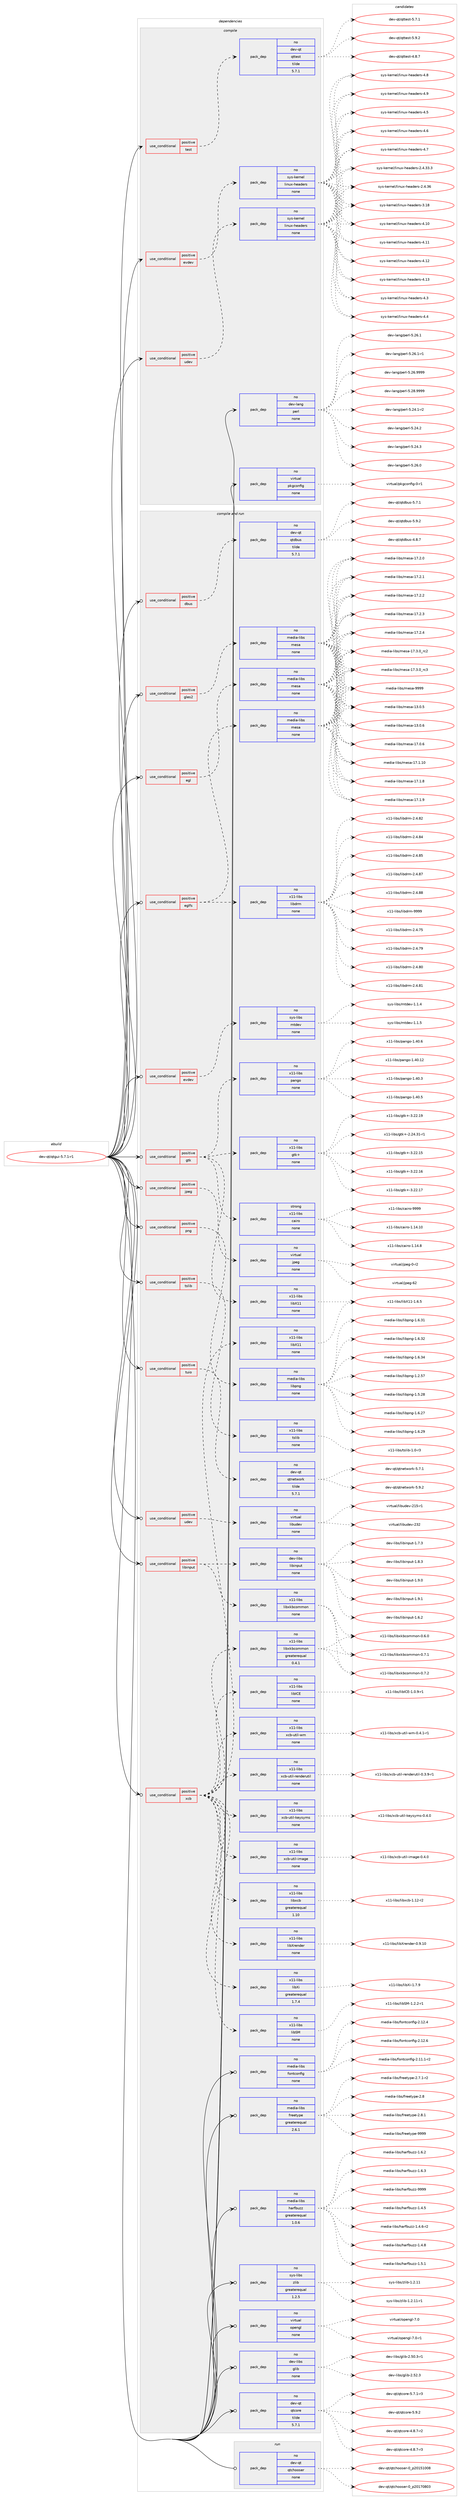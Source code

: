 digraph prolog {

# *************
# Graph options
# *************

newrank=true;
concentrate=true;
compound=true;
graph [rankdir=LR,fontname=Helvetica,fontsize=10,ranksep=1.5];#, ranksep=2.5, nodesep=0.2];
edge  [arrowhead=vee];
node  [fontname=Helvetica,fontsize=10];

# **********
# The ebuild
# **********

subgraph cluster_leftcol {
color=gray;
rank=same;
label=<<i>ebuild</i>>;
id [label="dev-qt/qtgui-5.7.1-r1", color=red, width=4, href="../dev-qt/qtgui-5.7.1-r1.svg"];
}

# ****************
# The dependencies
# ****************

subgraph cluster_midcol {
color=gray;
label=<<i>dependencies</i>>;
subgraph cluster_compile {
fillcolor="#eeeeee";
style=filled;
label=<<i>compile</i>>;
subgraph cond44445 {
dependency196087 [label=<<TABLE BORDER="0" CELLBORDER="1" CELLSPACING="0" CELLPADDING="4"><TR><TD ROWSPAN="3" CELLPADDING="10">use_conditional</TD></TR><TR><TD>positive</TD></TR><TR><TD>evdev</TD></TR></TABLE>>, shape=none, color=red];
subgraph pack147672 {
dependency196088 [label=<<TABLE BORDER="0" CELLBORDER="1" CELLSPACING="0" CELLPADDING="4" WIDTH="220"><TR><TD ROWSPAN="6" CELLPADDING="30">pack_dep</TD></TR><TR><TD WIDTH="110">no</TD></TR><TR><TD>sys-kernel</TD></TR><TR><TD>linux-headers</TD></TR><TR><TD>none</TD></TR><TR><TD></TD></TR></TABLE>>, shape=none, color=blue];
}
dependency196087:e -> dependency196088:w [weight=20,style="dashed",arrowhead="vee"];
}
id:e -> dependency196087:w [weight=20,style="solid",arrowhead="vee"];
subgraph cond44446 {
dependency196089 [label=<<TABLE BORDER="0" CELLBORDER="1" CELLSPACING="0" CELLPADDING="4"><TR><TD ROWSPAN="3" CELLPADDING="10">use_conditional</TD></TR><TR><TD>positive</TD></TR><TR><TD>test</TD></TR></TABLE>>, shape=none, color=red];
subgraph pack147673 {
dependency196090 [label=<<TABLE BORDER="0" CELLBORDER="1" CELLSPACING="0" CELLPADDING="4" WIDTH="220"><TR><TD ROWSPAN="6" CELLPADDING="30">pack_dep</TD></TR><TR><TD WIDTH="110">no</TD></TR><TR><TD>dev-qt</TD></TR><TR><TD>qttest</TD></TR><TR><TD>tilde</TD></TR><TR><TD>5.7.1</TD></TR></TABLE>>, shape=none, color=blue];
}
dependency196089:e -> dependency196090:w [weight=20,style="dashed",arrowhead="vee"];
}
id:e -> dependency196089:w [weight=20,style="solid",arrowhead="vee"];
subgraph cond44447 {
dependency196091 [label=<<TABLE BORDER="0" CELLBORDER="1" CELLSPACING="0" CELLPADDING="4"><TR><TD ROWSPAN="3" CELLPADDING="10">use_conditional</TD></TR><TR><TD>positive</TD></TR><TR><TD>udev</TD></TR></TABLE>>, shape=none, color=red];
subgraph pack147674 {
dependency196092 [label=<<TABLE BORDER="0" CELLBORDER="1" CELLSPACING="0" CELLPADDING="4" WIDTH="220"><TR><TD ROWSPAN="6" CELLPADDING="30">pack_dep</TD></TR><TR><TD WIDTH="110">no</TD></TR><TR><TD>sys-kernel</TD></TR><TR><TD>linux-headers</TD></TR><TR><TD>none</TD></TR><TR><TD></TD></TR></TABLE>>, shape=none, color=blue];
}
dependency196091:e -> dependency196092:w [weight=20,style="dashed",arrowhead="vee"];
}
id:e -> dependency196091:w [weight=20,style="solid",arrowhead="vee"];
subgraph pack147675 {
dependency196093 [label=<<TABLE BORDER="0" CELLBORDER="1" CELLSPACING="0" CELLPADDING="4" WIDTH="220"><TR><TD ROWSPAN="6" CELLPADDING="30">pack_dep</TD></TR><TR><TD WIDTH="110">no</TD></TR><TR><TD>dev-lang</TD></TR><TR><TD>perl</TD></TR><TR><TD>none</TD></TR><TR><TD></TD></TR></TABLE>>, shape=none, color=blue];
}
id:e -> dependency196093:w [weight=20,style="solid",arrowhead="vee"];
subgraph pack147676 {
dependency196094 [label=<<TABLE BORDER="0" CELLBORDER="1" CELLSPACING="0" CELLPADDING="4" WIDTH="220"><TR><TD ROWSPAN="6" CELLPADDING="30">pack_dep</TD></TR><TR><TD WIDTH="110">no</TD></TR><TR><TD>virtual</TD></TR><TR><TD>pkgconfig</TD></TR><TR><TD>none</TD></TR><TR><TD></TD></TR></TABLE>>, shape=none, color=blue];
}
id:e -> dependency196094:w [weight=20,style="solid",arrowhead="vee"];
}
subgraph cluster_compileandrun {
fillcolor="#eeeeee";
style=filled;
label=<<i>compile and run</i>>;
subgraph cond44448 {
dependency196095 [label=<<TABLE BORDER="0" CELLBORDER="1" CELLSPACING="0" CELLPADDING="4"><TR><TD ROWSPAN="3" CELLPADDING="10">use_conditional</TD></TR><TR><TD>positive</TD></TR><TR><TD>dbus</TD></TR></TABLE>>, shape=none, color=red];
subgraph pack147677 {
dependency196096 [label=<<TABLE BORDER="0" CELLBORDER="1" CELLSPACING="0" CELLPADDING="4" WIDTH="220"><TR><TD ROWSPAN="6" CELLPADDING="30">pack_dep</TD></TR><TR><TD WIDTH="110">no</TD></TR><TR><TD>dev-qt</TD></TR><TR><TD>qtdbus</TD></TR><TR><TD>tilde</TD></TR><TR><TD>5.7.1</TD></TR></TABLE>>, shape=none, color=blue];
}
dependency196095:e -> dependency196096:w [weight=20,style="dashed",arrowhead="vee"];
}
id:e -> dependency196095:w [weight=20,style="solid",arrowhead="odotvee"];
subgraph cond44449 {
dependency196097 [label=<<TABLE BORDER="0" CELLBORDER="1" CELLSPACING="0" CELLPADDING="4"><TR><TD ROWSPAN="3" CELLPADDING="10">use_conditional</TD></TR><TR><TD>positive</TD></TR><TR><TD>egl</TD></TR></TABLE>>, shape=none, color=red];
subgraph pack147678 {
dependency196098 [label=<<TABLE BORDER="0" CELLBORDER="1" CELLSPACING="0" CELLPADDING="4" WIDTH="220"><TR><TD ROWSPAN="6" CELLPADDING="30">pack_dep</TD></TR><TR><TD WIDTH="110">no</TD></TR><TR><TD>media-libs</TD></TR><TR><TD>mesa</TD></TR><TR><TD>none</TD></TR><TR><TD></TD></TR></TABLE>>, shape=none, color=blue];
}
dependency196097:e -> dependency196098:w [weight=20,style="dashed",arrowhead="vee"];
}
id:e -> dependency196097:w [weight=20,style="solid",arrowhead="odotvee"];
subgraph cond44450 {
dependency196099 [label=<<TABLE BORDER="0" CELLBORDER="1" CELLSPACING="0" CELLPADDING="4"><TR><TD ROWSPAN="3" CELLPADDING="10">use_conditional</TD></TR><TR><TD>positive</TD></TR><TR><TD>eglfs</TD></TR></TABLE>>, shape=none, color=red];
subgraph pack147679 {
dependency196100 [label=<<TABLE BORDER="0" CELLBORDER="1" CELLSPACING="0" CELLPADDING="4" WIDTH="220"><TR><TD ROWSPAN="6" CELLPADDING="30">pack_dep</TD></TR><TR><TD WIDTH="110">no</TD></TR><TR><TD>media-libs</TD></TR><TR><TD>mesa</TD></TR><TR><TD>none</TD></TR><TR><TD></TD></TR></TABLE>>, shape=none, color=blue];
}
dependency196099:e -> dependency196100:w [weight=20,style="dashed",arrowhead="vee"];
subgraph pack147680 {
dependency196101 [label=<<TABLE BORDER="0" CELLBORDER="1" CELLSPACING="0" CELLPADDING="4" WIDTH="220"><TR><TD ROWSPAN="6" CELLPADDING="30">pack_dep</TD></TR><TR><TD WIDTH="110">no</TD></TR><TR><TD>x11-libs</TD></TR><TR><TD>libdrm</TD></TR><TR><TD>none</TD></TR><TR><TD></TD></TR></TABLE>>, shape=none, color=blue];
}
dependency196099:e -> dependency196101:w [weight=20,style="dashed",arrowhead="vee"];
}
id:e -> dependency196099:w [weight=20,style="solid",arrowhead="odotvee"];
subgraph cond44451 {
dependency196102 [label=<<TABLE BORDER="0" CELLBORDER="1" CELLSPACING="0" CELLPADDING="4"><TR><TD ROWSPAN="3" CELLPADDING="10">use_conditional</TD></TR><TR><TD>positive</TD></TR><TR><TD>evdev</TD></TR></TABLE>>, shape=none, color=red];
subgraph pack147681 {
dependency196103 [label=<<TABLE BORDER="0" CELLBORDER="1" CELLSPACING="0" CELLPADDING="4" WIDTH="220"><TR><TD ROWSPAN="6" CELLPADDING="30">pack_dep</TD></TR><TR><TD WIDTH="110">no</TD></TR><TR><TD>sys-libs</TD></TR><TR><TD>mtdev</TD></TR><TR><TD>none</TD></TR><TR><TD></TD></TR></TABLE>>, shape=none, color=blue];
}
dependency196102:e -> dependency196103:w [weight=20,style="dashed",arrowhead="vee"];
}
id:e -> dependency196102:w [weight=20,style="solid",arrowhead="odotvee"];
subgraph cond44452 {
dependency196104 [label=<<TABLE BORDER="0" CELLBORDER="1" CELLSPACING="0" CELLPADDING="4"><TR><TD ROWSPAN="3" CELLPADDING="10">use_conditional</TD></TR><TR><TD>positive</TD></TR><TR><TD>gles2</TD></TR></TABLE>>, shape=none, color=red];
subgraph pack147682 {
dependency196105 [label=<<TABLE BORDER="0" CELLBORDER="1" CELLSPACING="0" CELLPADDING="4" WIDTH="220"><TR><TD ROWSPAN="6" CELLPADDING="30">pack_dep</TD></TR><TR><TD WIDTH="110">no</TD></TR><TR><TD>media-libs</TD></TR><TR><TD>mesa</TD></TR><TR><TD>none</TD></TR><TR><TD></TD></TR></TABLE>>, shape=none, color=blue];
}
dependency196104:e -> dependency196105:w [weight=20,style="dashed",arrowhead="vee"];
}
id:e -> dependency196104:w [weight=20,style="solid",arrowhead="odotvee"];
subgraph cond44453 {
dependency196106 [label=<<TABLE BORDER="0" CELLBORDER="1" CELLSPACING="0" CELLPADDING="4"><TR><TD ROWSPAN="3" CELLPADDING="10">use_conditional</TD></TR><TR><TD>positive</TD></TR><TR><TD>gtk</TD></TR></TABLE>>, shape=none, color=red];
subgraph pack147683 {
dependency196107 [label=<<TABLE BORDER="0" CELLBORDER="1" CELLSPACING="0" CELLPADDING="4" WIDTH="220"><TR><TD ROWSPAN="6" CELLPADDING="30">pack_dep</TD></TR><TR><TD WIDTH="110">no</TD></TR><TR><TD>x11-libs</TD></TR><TR><TD>gtk+</TD></TR><TR><TD>none</TD></TR><TR><TD></TD></TR></TABLE>>, shape=none, color=blue];
}
dependency196106:e -> dependency196107:w [weight=20,style="dashed",arrowhead="vee"];
subgraph pack147684 {
dependency196108 [label=<<TABLE BORDER="0" CELLBORDER="1" CELLSPACING="0" CELLPADDING="4" WIDTH="220"><TR><TD ROWSPAN="6" CELLPADDING="30">pack_dep</TD></TR><TR><TD WIDTH="110">no</TD></TR><TR><TD>x11-libs</TD></TR><TR><TD>libX11</TD></TR><TR><TD>none</TD></TR><TR><TD></TD></TR></TABLE>>, shape=none, color=blue];
}
dependency196106:e -> dependency196108:w [weight=20,style="dashed",arrowhead="vee"];
subgraph pack147685 {
dependency196109 [label=<<TABLE BORDER="0" CELLBORDER="1" CELLSPACING="0" CELLPADDING="4" WIDTH="220"><TR><TD ROWSPAN="6" CELLPADDING="30">pack_dep</TD></TR><TR><TD WIDTH="110">no</TD></TR><TR><TD>x11-libs</TD></TR><TR><TD>pango</TD></TR><TR><TD>none</TD></TR><TR><TD></TD></TR></TABLE>>, shape=none, color=blue];
}
dependency196106:e -> dependency196109:w [weight=20,style="dashed",arrowhead="vee"];
subgraph pack147686 {
dependency196110 [label=<<TABLE BORDER="0" CELLBORDER="1" CELLSPACING="0" CELLPADDING="4" WIDTH="220"><TR><TD ROWSPAN="6" CELLPADDING="30">pack_dep</TD></TR><TR><TD WIDTH="110">strong</TD></TR><TR><TD>x11-libs</TD></TR><TR><TD>cairo</TD></TR><TR><TD>none</TD></TR><TR><TD></TD></TR></TABLE>>, shape=none, color=blue];
}
dependency196106:e -> dependency196110:w [weight=20,style="dashed",arrowhead="vee"];
}
id:e -> dependency196106:w [weight=20,style="solid",arrowhead="odotvee"];
subgraph cond44454 {
dependency196111 [label=<<TABLE BORDER="0" CELLBORDER="1" CELLSPACING="0" CELLPADDING="4"><TR><TD ROWSPAN="3" CELLPADDING="10">use_conditional</TD></TR><TR><TD>positive</TD></TR><TR><TD>jpeg</TD></TR></TABLE>>, shape=none, color=red];
subgraph pack147687 {
dependency196112 [label=<<TABLE BORDER="0" CELLBORDER="1" CELLSPACING="0" CELLPADDING="4" WIDTH="220"><TR><TD ROWSPAN="6" CELLPADDING="30">pack_dep</TD></TR><TR><TD WIDTH="110">no</TD></TR><TR><TD>virtual</TD></TR><TR><TD>jpeg</TD></TR><TR><TD>none</TD></TR><TR><TD></TD></TR></TABLE>>, shape=none, color=blue];
}
dependency196111:e -> dependency196112:w [weight=20,style="dashed",arrowhead="vee"];
}
id:e -> dependency196111:w [weight=20,style="solid",arrowhead="odotvee"];
subgraph cond44455 {
dependency196113 [label=<<TABLE BORDER="0" CELLBORDER="1" CELLSPACING="0" CELLPADDING="4"><TR><TD ROWSPAN="3" CELLPADDING="10">use_conditional</TD></TR><TR><TD>positive</TD></TR><TR><TD>libinput</TD></TR></TABLE>>, shape=none, color=red];
subgraph pack147688 {
dependency196114 [label=<<TABLE BORDER="0" CELLBORDER="1" CELLSPACING="0" CELLPADDING="4" WIDTH="220"><TR><TD ROWSPAN="6" CELLPADDING="30">pack_dep</TD></TR><TR><TD WIDTH="110">no</TD></TR><TR><TD>dev-libs</TD></TR><TR><TD>libinput</TD></TR><TR><TD>none</TD></TR><TR><TD></TD></TR></TABLE>>, shape=none, color=blue];
}
dependency196113:e -> dependency196114:w [weight=20,style="dashed",arrowhead="vee"];
subgraph pack147689 {
dependency196115 [label=<<TABLE BORDER="0" CELLBORDER="1" CELLSPACING="0" CELLPADDING="4" WIDTH="220"><TR><TD ROWSPAN="6" CELLPADDING="30">pack_dep</TD></TR><TR><TD WIDTH="110">no</TD></TR><TR><TD>x11-libs</TD></TR><TR><TD>libxkbcommon</TD></TR><TR><TD>none</TD></TR><TR><TD></TD></TR></TABLE>>, shape=none, color=blue];
}
dependency196113:e -> dependency196115:w [weight=20,style="dashed",arrowhead="vee"];
}
id:e -> dependency196113:w [weight=20,style="solid",arrowhead="odotvee"];
subgraph cond44456 {
dependency196116 [label=<<TABLE BORDER="0" CELLBORDER="1" CELLSPACING="0" CELLPADDING="4"><TR><TD ROWSPAN="3" CELLPADDING="10">use_conditional</TD></TR><TR><TD>positive</TD></TR><TR><TD>png</TD></TR></TABLE>>, shape=none, color=red];
subgraph pack147690 {
dependency196117 [label=<<TABLE BORDER="0" CELLBORDER="1" CELLSPACING="0" CELLPADDING="4" WIDTH="220"><TR><TD ROWSPAN="6" CELLPADDING="30">pack_dep</TD></TR><TR><TD WIDTH="110">no</TD></TR><TR><TD>media-libs</TD></TR><TR><TD>libpng</TD></TR><TR><TD>none</TD></TR><TR><TD></TD></TR></TABLE>>, shape=none, color=blue];
}
dependency196116:e -> dependency196117:w [weight=20,style="dashed",arrowhead="vee"];
}
id:e -> dependency196116:w [weight=20,style="solid",arrowhead="odotvee"];
subgraph cond44457 {
dependency196118 [label=<<TABLE BORDER="0" CELLBORDER="1" CELLSPACING="0" CELLPADDING="4"><TR><TD ROWSPAN="3" CELLPADDING="10">use_conditional</TD></TR><TR><TD>positive</TD></TR><TR><TD>tslib</TD></TR></TABLE>>, shape=none, color=red];
subgraph pack147691 {
dependency196119 [label=<<TABLE BORDER="0" CELLBORDER="1" CELLSPACING="0" CELLPADDING="4" WIDTH="220"><TR><TD ROWSPAN="6" CELLPADDING="30">pack_dep</TD></TR><TR><TD WIDTH="110">no</TD></TR><TR><TD>x11-libs</TD></TR><TR><TD>tslib</TD></TR><TR><TD>none</TD></TR><TR><TD></TD></TR></TABLE>>, shape=none, color=blue];
}
dependency196118:e -> dependency196119:w [weight=20,style="dashed",arrowhead="vee"];
}
id:e -> dependency196118:w [weight=20,style="solid",arrowhead="odotvee"];
subgraph cond44458 {
dependency196120 [label=<<TABLE BORDER="0" CELLBORDER="1" CELLSPACING="0" CELLPADDING="4"><TR><TD ROWSPAN="3" CELLPADDING="10">use_conditional</TD></TR><TR><TD>positive</TD></TR><TR><TD>tuio</TD></TR></TABLE>>, shape=none, color=red];
subgraph pack147692 {
dependency196121 [label=<<TABLE BORDER="0" CELLBORDER="1" CELLSPACING="0" CELLPADDING="4" WIDTH="220"><TR><TD ROWSPAN="6" CELLPADDING="30">pack_dep</TD></TR><TR><TD WIDTH="110">no</TD></TR><TR><TD>dev-qt</TD></TR><TR><TD>qtnetwork</TD></TR><TR><TD>tilde</TD></TR><TR><TD>5.7.1</TD></TR></TABLE>>, shape=none, color=blue];
}
dependency196120:e -> dependency196121:w [weight=20,style="dashed",arrowhead="vee"];
}
id:e -> dependency196120:w [weight=20,style="solid",arrowhead="odotvee"];
subgraph cond44459 {
dependency196122 [label=<<TABLE BORDER="0" CELLBORDER="1" CELLSPACING="0" CELLPADDING="4"><TR><TD ROWSPAN="3" CELLPADDING="10">use_conditional</TD></TR><TR><TD>positive</TD></TR><TR><TD>udev</TD></TR></TABLE>>, shape=none, color=red];
subgraph pack147693 {
dependency196123 [label=<<TABLE BORDER="0" CELLBORDER="1" CELLSPACING="0" CELLPADDING="4" WIDTH="220"><TR><TD ROWSPAN="6" CELLPADDING="30">pack_dep</TD></TR><TR><TD WIDTH="110">no</TD></TR><TR><TD>virtual</TD></TR><TR><TD>libudev</TD></TR><TR><TD>none</TD></TR><TR><TD></TD></TR></TABLE>>, shape=none, color=blue];
}
dependency196122:e -> dependency196123:w [weight=20,style="dashed",arrowhead="vee"];
}
id:e -> dependency196122:w [weight=20,style="solid",arrowhead="odotvee"];
subgraph cond44460 {
dependency196124 [label=<<TABLE BORDER="0" CELLBORDER="1" CELLSPACING="0" CELLPADDING="4"><TR><TD ROWSPAN="3" CELLPADDING="10">use_conditional</TD></TR><TR><TD>positive</TD></TR><TR><TD>xcb</TD></TR></TABLE>>, shape=none, color=red];
subgraph pack147694 {
dependency196125 [label=<<TABLE BORDER="0" CELLBORDER="1" CELLSPACING="0" CELLPADDING="4" WIDTH="220"><TR><TD ROWSPAN="6" CELLPADDING="30">pack_dep</TD></TR><TR><TD WIDTH="110">no</TD></TR><TR><TD>x11-libs</TD></TR><TR><TD>libICE</TD></TR><TR><TD>none</TD></TR><TR><TD></TD></TR></TABLE>>, shape=none, color=blue];
}
dependency196124:e -> dependency196125:w [weight=20,style="dashed",arrowhead="vee"];
subgraph pack147695 {
dependency196126 [label=<<TABLE BORDER="0" CELLBORDER="1" CELLSPACING="0" CELLPADDING="4" WIDTH="220"><TR><TD ROWSPAN="6" CELLPADDING="30">pack_dep</TD></TR><TR><TD WIDTH="110">no</TD></TR><TR><TD>x11-libs</TD></TR><TR><TD>libSM</TD></TR><TR><TD>none</TD></TR><TR><TD></TD></TR></TABLE>>, shape=none, color=blue];
}
dependency196124:e -> dependency196126:w [weight=20,style="dashed",arrowhead="vee"];
subgraph pack147696 {
dependency196127 [label=<<TABLE BORDER="0" CELLBORDER="1" CELLSPACING="0" CELLPADDING="4" WIDTH="220"><TR><TD ROWSPAN="6" CELLPADDING="30">pack_dep</TD></TR><TR><TD WIDTH="110">no</TD></TR><TR><TD>x11-libs</TD></TR><TR><TD>libX11</TD></TR><TR><TD>none</TD></TR><TR><TD></TD></TR></TABLE>>, shape=none, color=blue];
}
dependency196124:e -> dependency196127:w [weight=20,style="dashed",arrowhead="vee"];
subgraph pack147697 {
dependency196128 [label=<<TABLE BORDER="0" CELLBORDER="1" CELLSPACING="0" CELLPADDING="4" WIDTH="220"><TR><TD ROWSPAN="6" CELLPADDING="30">pack_dep</TD></TR><TR><TD WIDTH="110">no</TD></TR><TR><TD>x11-libs</TD></TR><TR><TD>libXi</TD></TR><TR><TD>greaterequal</TD></TR><TR><TD>1.7.4</TD></TR></TABLE>>, shape=none, color=blue];
}
dependency196124:e -> dependency196128:w [weight=20,style="dashed",arrowhead="vee"];
subgraph pack147698 {
dependency196129 [label=<<TABLE BORDER="0" CELLBORDER="1" CELLSPACING="0" CELLPADDING="4" WIDTH="220"><TR><TD ROWSPAN="6" CELLPADDING="30">pack_dep</TD></TR><TR><TD WIDTH="110">no</TD></TR><TR><TD>x11-libs</TD></TR><TR><TD>libXrender</TD></TR><TR><TD>none</TD></TR><TR><TD></TD></TR></TABLE>>, shape=none, color=blue];
}
dependency196124:e -> dependency196129:w [weight=20,style="dashed",arrowhead="vee"];
subgraph pack147699 {
dependency196130 [label=<<TABLE BORDER="0" CELLBORDER="1" CELLSPACING="0" CELLPADDING="4" WIDTH="220"><TR><TD ROWSPAN="6" CELLPADDING="30">pack_dep</TD></TR><TR><TD WIDTH="110">no</TD></TR><TR><TD>x11-libs</TD></TR><TR><TD>libxcb</TD></TR><TR><TD>greaterequal</TD></TR><TR><TD>1.10</TD></TR></TABLE>>, shape=none, color=blue];
}
dependency196124:e -> dependency196130:w [weight=20,style="dashed",arrowhead="vee"];
subgraph pack147700 {
dependency196131 [label=<<TABLE BORDER="0" CELLBORDER="1" CELLSPACING="0" CELLPADDING="4" WIDTH="220"><TR><TD ROWSPAN="6" CELLPADDING="30">pack_dep</TD></TR><TR><TD WIDTH="110">no</TD></TR><TR><TD>x11-libs</TD></TR><TR><TD>libxkbcommon</TD></TR><TR><TD>greaterequal</TD></TR><TR><TD>0.4.1</TD></TR></TABLE>>, shape=none, color=blue];
}
dependency196124:e -> dependency196131:w [weight=20,style="dashed",arrowhead="vee"];
subgraph pack147701 {
dependency196132 [label=<<TABLE BORDER="0" CELLBORDER="1" CELLSPACING="0" CELLPADDING="4" WIDTH="220"><TR><TD ROWSPAN="6" CELLPADDING="30">pack_dep</TD></TR><TR><TD WIDTH="110">no</TD></TR><TR><TD>x11-libs</TD></TR><TR><TD>xcb-util-image</TD></TR><TR><TD>none</TD></TR><TR><TD></TD></TR></TABLE>>, shape=none, color=blue];
}
dependency196124:e -> dependency196132:w [weight=20,style="dashed",arrowhead="vee"];
subgraph pack147702 {
dependency196133 [label=<<TABLE BORDER="0" CELLBORDER="1" CELLSPACING="0" CELLPADDING="4" WIDTH="220"><TR><TD ROWSPAN="6" CELLPADDING="30">pack_dep</TD></TR><TR><TD WIDTH="110">no</TD></TR><TR><TD>x11-libs</TD></TR><TR><TD>xcb-util-keysyms</TD></TR><TR><TD>none</TD></TR><TR><TD></TD></TR></TABLE>>, shape=none, color=blue];
}
dependency196124:e -> dependency196133:w [weight=20,style="dashed",arrowhead="vee"];
subgraph pack147703 {
dependency196134 [label=<<TABLE BORDER="0" CELLBORDER="1" CELLSPACING="0" CELLPADDING="4" WIDTH="220"><TR><TD ROWSPAN="6" CELLPADDING="30">pack_dep</TD></TR><TR><TD WIDTH="110">no</TD></TR><TR><TD>x11-libs</TD></TR><TR><TD>xcb-util-renderutil</TD></TR><TR><TD>none</TD></TR><TR><TD></TD></TR></TABLE>>, shape=none, color=blue];
}
dependency196124:e -> dependency196134:w [weight=20,style="dashed",arrowhead="vee"];
subgraph pack147704 {
dependency196135 [label=<<TABLE BORDER="0" CELLBORDER="1" CELLSPACING="0" CELLPADDING="4" WIDTH="220"><TR><TD ROWSPAN="6" CELLPADDING="30">pack_dep</TD></TR><TR><TD WIDTH="110">no</TD></TR><TR><TD>x11-libs</TD></TR><TR><TD>xcb-util-wm</TD></TR><TR><TD>none</TD></TR><TR><TD></TD></TR></TABLE>>, shape=none, color=blue];
}
dependency196124:e -> dependency196135:w [weight=20,style="dashed",arrowhead="vee"];
}
id:e -> dependency196124:w [weight=20,style="solid",arrowhead="odotvee"];
subgraph pack147705 {
dependency196136 [label=<<TABLE BORDER="0" CELLBORDER="1" CELLSPACING="0" CELLPADDING="4" WIDTH="220"><TR><TD ROWSPAN="6" CELLPADDING="30">pack_dep</TD></TR><TR><TD WIDTH="110">no</TD></TR><TR><TD>dev-libs</TD></TR><TR><TD>glib</TD></TR><TR><TD>none</TD></TR><TR><TD></TD></TR></TABLE>>, shape=none, color=blue];
}
id:e -> dependency196136:w [weight=20,style="solid",arrowhead="odotvee"];
subgraph pack147706 {
dependency196137 [label=<<TABLE BORDER="0" CELLBORDER="1" CELLSPACING="0" CELLPADDING="4" WIDTH="220"><TR><TD ROWSPAN="6" CELLPADDING="30">pack_dep</TD></TR><TR><TD WIDTH="110">no</TD></TR><TR><TD>dev-qt</TD></TR><TR><TD>qtcore</TD></TR><TR><TD>tilde</TD></TR><TR><TD>5.7.1</TD></TR></TABLE>>, shape=none, color=blue];
}
id:e -> dependency196137:w [weight=20,style="solid",arrowhead="odotvee"];
subgraph pack147707 {
dependency196138 [label=<<TABLE BORDER="0" CELLBORDER="1" CELLSPACING="0" CELLPADDING="4" WIDTH="220"><TR><TD ROWSPAN="6" CELLPADDING="30">pack_dep</TD></TR><TR><TD WIDTH="110">no</TD></TR><TR><TD>media-libs</TD></TR><TR><TD>fontconfig</TD></TR><TR><TD>none</TD></TR><TR><TD></TD></TR></TABLE>>, shape=none, color=blue];
}
id:e -> dependency196138:w [weight=20,style="solid",arrowhead="odotvee"];
subgraph pack147708 {
dependency196139 [label=<<TABLE BORDER="0" CELLBORDER="1" CELLSPACING="0" CELLPADDING="4" WIDTH="220"><TR><TD ROWSPAN="6" CELLPADDING="30">pack_dep</TD></TR><TR><TD WIDTH="110">no</TD></TR><TR><TD>media-libs</TD></TR><TR><TD>freetype</TD></TR><TR><TD>greaterequal</TD></TR><TR><TD>2.6.1</TD></TR></TABLE>>, shape=none, color=blue];
}
id:e -> dependency196139:w [weight=20,style="solid",arrowhead="odotvee"];
subgraph pack147709 {
dependency196140 [label=<<TABLE BORDER="0" CELLBORDER="1" CELLSPACING="0" CELLPADDING="4" WIDTH="220"><TR><TD ROWSPAN="6" CELLPADDING="30">pack_dep</TD></TR><TR><TD WIDTH="110">no</TD></TR><TR><TD>media-libs</TD></TR><TR><TD>harfbuzz</TD></TR><TR><TD>greaterequal</TD></TR><TR><TD>1.0.6</TD></TR></TABLE>>, shape=none, color=blue];
}
id:e -> dependency196140:w [weight=20,style="solid",arrowhead="odotvee"];
subgraph pack147710 {
dependency196141 [label=<<TABLE BORDER="0" CELLBORDER="1" CELLSPACING="0" CELLPADDING="4" WIDTH="220"><TR><TD ROWSPAN="6" CELLPADDING="30">pack_dep</TD></TR><TR><TD WIDTH="110">no</TD></TR><TR><TD>sys-libs</TD></TR><TR><TD>zlib</TD></TR><TR><TD>greaterequal</TD></TR><TR><TD>1.2.5</TD></TR></TABLE>>, shape=none, color=blue];
}
id:e -> dependency196141:w [weight=20,style="solid",arrowhead="odotvee"];
subgraph pack147711 {
dependency196142 [label=<<TABLE BORDER="0" CELLBORDER="1" CELLSPACING="0" CELLPADDING="4" WIDTH="220"><TR><TD ROWSPAN="6" CELLPADDING="30">pack_dep</TD></TR><TR><TD WIDTH="110">no</TD></TR><TR><TD>virtual</TD></TR><TR><TD>opengl</TD></TR><TR><TD>none</TD></TR><TR><TD></TD></TR></TABLE>>, shape=none, color=blue];
}
id:e -> dependency196142:w [weight=20,style="solid",arrowhead="odotvee"];
}
subgraph cluster_run {
fillcolor="#eeeeee";
style=filled;
label=<<i>run</i>>;
subgraph pack147712 {
dependency196143 [label=<<TABLE BORDER="0" CELLBORDER="1" CELLSPACING="0" CELLPADDING="4" WIDTH="220"><TR><TD ROWSPAN="6" CELLPADDING="30">pack_dep</TD></TR><TR><TD WIDTH="110">no</TD></TR><TR><TD>dev-qt</TD></TR><TR><TD>qtchooser</TD></TR><TR><TD>none</TD></TR><TR><TD></TD></TR></TABLE>>, shape=none, color=blue];
}
id:e -> dependency196143:w [weight=20,style="solid",arrowhead="odot"];
}
}

# **************
# The candidates
# **************

subgraph cluster_choices {
rank=same;
color=gray;
label=<<i>candidates</i>>;

subgraph choice147672 {
color=black;
nodesep=1;
choice11512111545107101114110101108471081051101171204510410197100101114115455046524651514651 [label="sys-kernel/linux-headers-2.4.33.3", color=red, width=4,href="../sys-kernel/linux-headers-2.4.33.3.svg"];
choice1151211154510710111411010110847108105110117120451041019710010111411545504652465154 [label="sys-kernel/linux-headers-2.4.36", color=red, width=4,href="../sys-kernel/linux-headers-2.4.36.svg"];
choice115121115451071011141101011084710810511011712045104101971001011141154551464956 [label="sys-kernel/linux-headers-3.18", color=red, width=4,href="../sys-kernel/linux-headers-3.18.svg"];
choice115121115451071011141101011084710810511011712045104101971001011141154552464948 [label="sys-kernel/linux-headers-4.10", color=red, width=4,href="../sys-kernel/linux-headers-4.10.svg"];
choice115121115451071011141101011084710810511011712045104101971001011141154552464949 [label="sys-kernel/linux-headers-4.11", color=red, width=4,href="../sys-kernel/linux-headers-4.11.svg"];
choice115121115451071011141101011084710810511011712045104101971001011141154552464950 [label="sys-kernel/linux-headers-4.12", color=red, width=4,href="../sys-kernel/linux-headers-4.12.svg"];
choice115121115451071011141101011084710810511011712045104101971001011141154552464951 [label="sys-kernel/linux-headers-4.13", color=red, width=4,href="../sys-kernel/linux-headers-4.13.svg"];
choice1151211154510710111411010110847108105110117120451041019710010111411545524651 [label="sys-kernel/linux-headers-4.3", color=red, width=4,href="../sys-kernel/linux-headers-4.3.svg"];
choice1151211154510710111411010110847108105110117120451041019710010111411545524652 [label="sys-kernel/linux-headers-4.4", color=red, width=4,href="../sys-kernel/linux-headers-4.4.svg"];
choice1151211154510710111411010110847108105110117120451041019710010111411545524653 [label="sys-kernel/linux-headers-4.5", color=red, width=4,href="../sys-kernel/linux-headers-4.5.svg"];
choice1151211154510710111411010110847108105110117120451041019710010111411545524654 [label="sys-kernel/linux-headers-4.6", color=red, width=4,href="../sys-kernel/linux-headers-4.6.svg"];
choice1151211154510710111411010110847108105110117120451041019710010111411545524655 [label="sys-kernel/linux-headers-4.7", color=red, width=4,href="../sys-kernel/linux-headers-4.7.svg"];
choice1151211154510710111411010110847108105110117120451041019710010111411545524656 [label="sys-kernel/linux-headers-4.8", color=red, width=4,href="../sys-kernel/linux-headers-4.8.svg"];
choice1151211154510710111411010110847108105110117120451041019710010111411545524657 [label="sys-kernel/linux-headers-4.9", color=red, width=4,href="../sys-kernel/linux-headers-4.9.svg"];
dependency196088:e -> choice11512111545107101114110101108471081051101171204510410197100101114115455046524651514651:w [style=dotted,weight="100"];
dependency196088:e -> choice1151211154510710111411010110847108105110117120451041019710010111411545504652465154:w [style=dotted,weight="100"];
dependency196088:e -> choice115121115451071011141101011084710810511011712045104101971001011141154551464956:w [style=dotted,weight="100"];
dependency196088:e -> choice115121115451071011141101011084710810511011712045104101971001011141154552464948:w [style=dotted,weight="100"];
dependency196088:e -> choice115121115451071011141101011084710810511011712045104101971001011141154552464949:w [style=dotted,weight="100"];
dependency196088:e -> choice115121115451071011141101011084710810511011712045104101971001011141154552464950:w [style=dotted,weight="100"];
dependency196088:e -> choice115121115451071011141101011084710810511011712045104101971001011141154552464951:w [style=dotted,weight="100"];
dependency196088:e -> choice1151211154510710111411010110847108105110117120451041019710010111411545524651:w [style=dotted,weight="100"];
dependency196088:e -> choice1151211154510710111411010110847108105110117120451041019710010111411545524652:w [style=dotted,weight="100"];
dependency196088:e -> choice1151211154510710111411010110847108105110117120451041019710010111411545524653:w [style=dotted,weight="100"];
dependency196088:e -> choice1151211154510710111411010110847108105110117120451041019710010111411545524654:w [style=dotted,weight="100"];
dependency196088:e -> choice1151211154510710111411010110847108105110117120451041019710010111411545524655:w [style=dotted,weight="100"];
dependency196088:e -> choice1151211154510710111411010110847108105110117120451041019710010111411545524656:w [style=dotted,weight="100"];
dependency196088:e -> choice1151211154510710111411010110847108105110117120451041019710010111411545524657:w [style=dotted,weight="100"];
}
subgraph choice147673 {
color=black;
nodesep=1;
choice1001011184511311647113116116101115116455246564655 [label="dev-qt/qttest-4.8.7", color=red, width=4,href="../dev-qt/qttest-4.8.7.svg"];
choice1001011184511311647113116116101115116455346554649 [label="dev-qt/qttest-5.7.1", color=red, width=4,href="../dev-qt/qttest-5.7.1.svg"];
choice1001011184511311647113116116101115116455346574650 [label="dev-qt/qttest-5.9.2", color=red, width=4,href="../dev-qt/qttest-5.9.2.svg"];
dependency196090:e -> choice1001011184511311647113116116101115116455246564655:w [style=dotted,weight="100"];
dependency196090:e -> choice1001011184511311647113116116101115116455346554649:w [style=dotted,weight="100"];
dependency196090:e -> choice1001011184511311647113116116101115116455346574650:w [style=dotted,weight="100"];
}
subgraph choice147674 {
color=black;
nodesep=1;
choice11512111545107101114110101108471081051101171204510410197100101114115455046524651514651 [label="sys-kernel/linux-headers-2.4.33.3", color=red, width=4,href="../sys-kernel/linux-headers-2.4.33.3.svg"];
choice1151211154510710111411010110847108105110117120451041019710010111411545504652465154 [label="sys-kernel/linux-headers-2.4.36", color=red, width=4,href="../sys-kernel/linux-headers-2.4.36.svg"];
choice115121115451071011141101011084710810511011712045104101971001011141154551464956 [label="sys-kernel/linux-headers-3.18", color=red, width=4,href="../sys-kernel/linux-headers-3.18.svg"];
choice115121115451071011141101011084710810511011712045104101971001011141154552464948 [label="sys-kernel/linux-headers-4.10", color=red, width=4,href="../sys-kernel/linux-headers-4.10.svg"];
choice115121115451071011141101011084710810511011712045104101971001011141154552464949 [label="sys-kernel/linux-headers-4.11", color=red, width=4,href="../sys-kernel/linux-headers-4.11.svg"];
choice115121115451071011141101011084710810511011712045104101971001011141154552464950 [label="sys-kernel/linux-headers-4.12", color=red, width=4,href="../sys-kernel/linux-headers-4.12.svg"];
choice115121115451071011141101011084710810511011712045104101971001011141154552464951 [label="sys-kernel/linux-headers-4.13", color=red, width=4,href="../sys-kernel/linux-headers-4.13.svg"];
choice1151211154510710111411010110847108105110117120451041019710010111411545524651 [label="sys-kernel/linux-headers-4.3", color=red, width=4,href="../sys-kernel/linux-headers-4.3.svg"];
choice1151211154510710111411010110847108105110117120451041019710010111411545524652 [label="sys-kernel/linux-headers-4.4", color=red, width=4,href="../sys-kernel/linux-headers-4.4.svg"];
choice1151211154510710111411010110847108105110117120451041019710010111411545524653 [label="sys-kernel/linux-headers-4.5", color=red, width=4,href="../sys-kernel/linux-headers-4.5.svg"];
choice1151211154510710111411010110847108105110117120451041019710010111411545524654 [label="sys-kernel/linux-headers-4.6", color=red, width=4,href="../sys-kernel/linux-headers-4.6.svg"];
choice1151211154510710111411010110847108105110117120451041019710010111411545524655 [label="sys-kernel/linux-headers-4.7", color=red, width=4,href="../sys-kernel/linux-headers-4.7.svg"];
choice1151211154510710111411010110847108105110117120451041019710010111411545524656 [label="sys-kernel/linux-headers-4.8", color=red, width=4,href="../sys-kernel/linux-headers-4.8.svg"];
choice1151211154510710111411010110847108105110117120451041019710010111411545524657 [label="sys-kernel/linux-headers-4.9", color=red, width=4,href="../sys-kernel/linux-headers-4.9.svg"];
dependency196092:e -> choice11512111545107101114110101108471081051101171204510410197100101114115455046524651514651:w [style=dotted,weight="100"];
dependency196092:e -> choice1151211154510710111411010110847108105110117120451041019710010111411545504652465154:w [style=dotted,weight="100"];
dependency196092:e -> choice115121115451071011141101011084710810511011712045104101971001011141154551464956:w [style=dotted,weight="100"];
dependency196092:e -> choice115121115451071011141101011084710810511011712045104101971001011141154552464948:w [style=dotted,weight="100"];
dependency196092:e -> choice115121115451071011141101011084710810511011712045104101971001011141154552464949:w [style=dotted,weight="100"];
dependency196092:e -> choice115121115451071011141101011084710810511011712045104101971001011141154552464950:w [style=dotted,weight="100"];
dependency196092:e -> choice115121115451071011141101011084710810511011712045104101971001011141154552464951:w [style=dotted,weight="100"];
dependency196092:e -> choice1151211154510710111411010110847108105110117120451041019710010111411545524651:w [style=dotted,weight="100"];
dependency196092:e -> choice1151211154510710111411010110847108105110117120451041019710010111411545524652:w [style=dotted,weight="100"];
dependency196092:e -> choice1151211154510710111411010110847108105110117120451041019710010111411545524653:w [style=dotted,weight="100"];
dependency196092:e -> choice1151211154510710111411010110847108105110117120451041019710010111411545524654:w [style=dotted,weight="100"];
dependency196092:e -> choice1151211154510710111411010110847108105110117120451041019710010111411545524655:w [style=dotted,weight="100"];
dependency196092:e -> choice1151211154510710111411010110847108105110117120451041019710010111411545524656:w [style=dotted,weight="100"];
dependency196092:e -> choice1151211154510710111411010110847108105110117120451041019710010111411545524657:w [style=dotted,weight="100"];
}
subgraph choice147675 {
color=black;
nodesep=1;
choice100101118451089711010347112101114108455346505246494511450 [label="dev-lang/perl-5.24.1-r2", color=red, width=4,href="../dev-lang/perl-5.24.1-r2.svg"];
choice10010111845108971101034711210111410845534650524650 [label="dev-lang/perl-5.24.2", color=red, width=4,href="../dev-lang/perl-5.24.2.svg"];
choice10010111845108971101034711210111410845534650524651 [label="dev-lang/perl-5.24.3", color=red, width=4,href="../dev-lang/perl-5.24.3.svg"];
choice10010111845108971101034711210111410845534650544648 [label="dev-lang/perl-5.26.0", color=red, width=4,href="../dev-lang/perl-5.26.0.svg"];
choice10010111845108971101034711210111410845534650544649 [label="dev-lang/perl-5.26.1", color=red, width=4,href="../dev-lang/perl-5.26.1.svg"];
choice100101118451089711010347112101114108455346505446494511449 [label="dev-lang/perl-5.26.1-r1", color=red, width=4,href="../dev-lang/perl-5.26.1-r1.svg"];
choice10010111845108971101034711210111410845534650544657575757 [label="dev-lang/perl-5.26.9999", color=red, width=4,href="../dev-lang/perl-5.26.9999.svg"];
choice10010111845108971101034711210111410845534650564657575757 [label="dev-lang/perl-5.28.9999", color=red, width=4,href="../dev-lang/perl-5.28.9999.svg"];
dependency196093:e -> choice100101118451089711010347112101114108455346505246494511450:w [style=dotted,weight="100"];
dependency196093:e -> choice10010111845108971101034711210111410845534650524650:w [style=dotted,weight="100"];
dependency196093:e -> choice10010111845108971101034711210111410845534650524651:w [style=dotted,weight="100"];
dependency196093:e -> choice10010111845108971101034711210111410845534650544648:w [style=dotted,weight="100"];
dependency196093:e -> choice10010111845108971101034711210111410845534650544649:w [style=dotted,weight="100"];
dependency196093:e -> choice100101118451089711010347112101114108455346505446494511449:w [style=dotted,weight="100"];
dependency196093:e -> choice10010111845108971101034711210111410845534650544657575757:w [style=dotted,weight="100"];
dependency196093:e -> choice10010111845108971101034711210111410845534650564657575757:w [style=dotted,weight="100"];
}
subgraph choice147676 {
color=black;
nodesep=1;
choice11810511411611797108471121071039911111010210510345484511449 [label="virtual/pkgconfig-0-r1", color=red, width=4,href="../virtual/pkgconfig-0-r1.svg"];
dependency196094:e -> choice11810511411611797108471121071039911111010210510345484511449:w [style=dotted,weight="100"];
}
subgraph choice147677 {
color=black;
nodesep=1;
choice100101118451131164711311610098117115455246564655 [label="dev-qt/qtdbus-4.8.7", color=red, width=4,href="../dev-qt/qtdbus-4.8.7.svg"];
choice100101118451131164711311610098117115455346554649 [label="dev-qt/qtdbus-5.7.1", color=red, width=4,href="../dev-qt/qtdbus-5.7.1.svg"];
choice100101118451131164711311610098117115455346574650 [label="dev-qt/qtdbus-5.9.2", color=red, width=4,href="../dev-qt/qtdbus-5.9.2.svg"];
dependency196096:e -> choice100101118451131164711311610098117115455246564655:w [style=dotted,weight="100"];
dependency196096:e -> choice100101118451131164711311610098117115455346554649:w [style=dotted,weight="100"];
dependency196096:e -> choice100101118451131164711311610098117115455346574650:w [style=dotted,weight="100"];
}
subgraph choice147678 {
color=black;
nodesep=1;
choice109101100105974510810598115471091011159745495146484653 [label="media-libs/mesa-13.0.5", color=red, width=4,href="../media-libs/mesa-13.0.5.svg"];
choice109101100105974510810598115471091011159745495146484654 [label="media-libs/mesa-13.0.6", color=red, width=4,href="../media-libs/mesa-13.0.6.svg"];
choice109101100105974510810598115471091011159745495546484654 [label="media-libs/mesa-17.0.6", color=red, width=4,href="../media-libs/mesa-17.0.6.svg"];
choice10910110010597451081059811547109101115974549554649464948 [label="media-libs/mesa-17.1.10", color=red, width=4,href="../media-libs/mesa-17.1.10.svg"];
choice109101100105974510810598115471091011159745495546494656 [label="media-libs/mesa-17.1.8", color=red, width=4,href="../media-libs/mesa-17.1.8.svg"];
choice109101100105974510810598115471091011159745495546494657 [label="media-libs/mesa-17.1.9", color=red, width=4,href="../media-libs/mesa-17.1.9.svg"];
choice109101100105974510810598115471091011159745495546504648 [label="media-libs/mesa-17.2.0", color=red, width=4,href="../media-libs/mesa-17.2.0.svg"];
choice109101100105974510810598115471091011159745495546504649 [label="media-libs/mesa-17.2.1", color=red, width=4,href="../media-libs/mesa-17.2.1.svg"];
choice109101100105974510810598115471091011159745495546504650 [label="media-libs/mesa-17.2.2", color=red, width=4,href="../media-libs/mesa-17.2.2.svg"];
choice109101100105974510810598115471091011159745495546504651 [label="media-libs/mesa-17.2.3", color=red, width=4,href="../media-libs/mesa-17.2.3.svg"];
choice109101100105974510810598115471091011159745495546504652 [label="media-libs/mesa-17.2.4", color=red, width=4,href="../media-libs/mesa-17.2.4.svg"];
choice109101100105974510810598115471091011159745495546514648951149950 [label="media-libs/mesa-17.3.0_rc2", color=red, width=4,href="../media-libs/mesa-17.3.0_rc2.svg"];
choice109101100105974510810598115471091011159745495546514648951149951 [label="media-libs/mesa-17.3.0_rc3", color=red, width=4,href="../media-libs/mesa-17.3.0_rc3.svg"];
choice10910110010597451081059811547109101115974557575757 [label="media-libs/mesa-9999", color=red, width=4,href="../media-libs/mesa-9999.svg"];
dependency196098:e -> choice109101100105974510810598115471091011159745495146484653:w [style=dotted,weight="100"];
dependency196098:e -> choice109101100105974510810598115471091011159745495146484654:w [style=dotted,weight="100"];
dependency196098:e -> choice109101100105974510810598115471091011159745495546484654:w [style=dotted,weight="100"];
dependency196098:e -> choice10910110010597451081059811547109101115974549554649464948:w [style=dotted,weight="100"];
dependency196098:e -> choice109101100105974510810598115471091011159745495546494656:w [style=dotted,weight="100"];
dependency196098:e -> choice109101100105974510810598115471091011159745495546494657:w [style=dotted,weight="100"];
dependency196098:e -> choice109101100105974510810598115471091011159745495546504648:w [style=dotted,weight="100"];
dependency196098:e -> choice109101100105974510810598115471091011159745495546504649:w [style=dotted,weight="100"];
dependency196098:e -> choice109101100105974510810598115471091011159745495546504650:w [style=dotted,weight="100"];
dependency196098:e -> choice109101100105974510810598115471091011159745495546504651:w [style=dotted,weight="100"];
dependency196098:e -> choice109101100105974510810598115471091011159745495546504652:w [style=dotted,weight="100"];
dependency196098:e -> choice109101100105974510810598115471091011159745495546514648951149950:w [style=dotted,weight="100"];
dependency196098:e -> choice109101100105974510810598115471091011159745495546514648951149951:w [style=dotted,weight="100"];
dependency196098:e -> choice10910110010597451081059811547109101115974557575757:w [style=dotted,weight="100"];
}
subgraph choice147679 {
color=black;
nodesep=1;
choice109101100105974510810598115471091011159745495146484653 [label="media-libs/mesa-13.0.5", color=red, width=4,href="../media-libs/mesa-13.0.5.svg"];
choice109101100105974510810598115471091011159745495146484654 [label="media-libs/mesa-13.0.6", color=red, width=4,href="../media-libs/mesa-13.0.6.svg"];
choice109101100105974510810598115471091011159745495546484654 [label="media-libs/mesa-17.0.6", color=red, width=4,href="../media-libs/mesa-17.0.6.svg"];
choice10910110010597451081059811547109101115974549554649464948 [label="media-libs/mesa-17.1.10", color=red, width=4,href="../media-libs/mesa-17.1.10.svg"];
choice109101100105974510810598115471091011159745495546494656 [label="media-libs/mesa-17.1.8", color=red, width=4,href="../media-libs/mesa-17.1.8.svg"];
choice109101100105974510810598115471091011159745495546494657 [label="media-libs/mesa-17.1.9", color=red, width=4,href="../media-libs/mesa-17.1.9.svg"];
choice109101100105974510810598115471091011159745495546504648 [label="media-libs/mesa-17.2.0", color=red, width=4,href="../media-libs/mesa-17.2.0.svg"];
choice109101100105974510810598115471091011159745495546504649 [label="media-libs/mesa-17.2.1", color=red, width=4,href="../media-libs/mesa-17.2.1.svg"];
choice109101100105974510810598115471091011159745495546504650 [label="media-libs/mesa-17.2.2", color=red, width=4,href="../media-libs/mesa-17.2.2.svg"];
choice109101100105974510810598115471091011159745495546504651 [label="media-libs/mesa-17.2.3", color=red, width=4,href="../media-libs/mesa-17.2.3.svg"];
choice109101100105974510810598115471091011159745495546504652 [label="media-libs/mesa-17.2.4", color=red, width=4,href="../media-libs/mesa-17.2.4.svg"];
choice109101100105974510810598115471091011159745495546514648951149950 [label="media-libs/mesa-17.3.0_rc2", color=red, width=4,href="../media-libs/mesa-17.3.0_rc2.svg"];
choice109101100105974510810598115471091011159745495546514648951149951 [label="media-libs/mesa-17.3.0_rc3", color=red, width=4,href="../media-libs/mesa-17.3.0_rc3.svg"];
choice10910110010597451081059811547109101115974557575757 [label="media-libs/mesa-9999", color=red, width=4,href="../media-libs/mesa-9999.svg"];
dependency196100:e -> choice109101100105974510810598115471091011159745495146484653:w [style=dotted,weight="100"];
dependency196100:e -> choice109101100105974510810598115471091011159745495146484654:w [style=dotted,weight="100"];
dependency196100:e -> choice109101100105974510810598115471091011159745495546484654:w [style=dotted,weight="100"];
dependency196100:e -> choice10910110010597451081059811547109101115974549554649464948:w [style=dotted,weight="100"];
dependency196100:e -> choice109101100105974510810598115471091011159745495546494656:w [style=dotted,weight="100"];
dependency196100:e -> choice109101100105974510810598115471091011159745495546494657:w [style=dotted,weight="100"];
dependency196100:e -> choice109101100105974510810598115471091011159745495546504648:w [style=dotted,weight="100"];
dependency196100:e -> choice109101100105974510810598115471091011159745495546504649:w [style=dotted,weight="100"];
dependency196100:e -> choice109101100105974510810598115471091011159745495546504650:w [style=dotted,weight="100"];
dependency196100:e -> choice109101100105974510810598115471091011159745495546504651:w [style=dotted,weight="100"];
dependency196100:e -> choice109101100105974510810598115471091011159745495546504652:w [style=dotted,weight="100"];
dependency196100:e -> choice109101100105974510810598115471091011159745495546514648951149950:w [style=dotted,weight="100"];
dependency196100:e -> choice109101100105974510810598115471091011159745495546514648951149951:w [style=dotted,weight="100"];
dependency196100:e -> choice10910110010597451081059811547109101115974557575757:w [style=dotted,weight="100"];
}
subgraph choice147680 {
color=black;
nodesep=1;
choice12049494510810598115471081059810011410945504652465553 [label="x11-libs/libdrm-2.4.75", color=red, width=4,href="../x11-libs/libdrm-2.4.75.svg"];
choice12049494510810598115471081059810011410945504652465557 [label="x11-libs/libdrm-2.4.79", color=red, width=4,href="../x11-libs/libdrm-2.4.79.svg"];
choice12049494510810598115471081059810011410945504652465648 [label="x11-libs/libdrm-2.4.80", color=red, width=4,href="../x11-libs/libdrm-2.4.80.svg"];
choice12049494510810598115471081059810011410945504652465649 [label="x11-libs/libdrm-2.4.81", color=red, width=4,href="../x11-libs/libdrm-2.4.81.svg"];
choice12049494510810598115471081059810011410945504652465650 [label="x11-libs/libdrm-2.4.82", color=red, width=4,href="../x11-libs/libdrm-2.4.82.svg"];
choice12049494510810598115471081059810011410945504652465652 [label="x11-libs/libdrm-2.4.84", color=red, width=4,href="../x11-libs/libdrm-2.4.84.svg"];
choice12049494510810598115471081059810011410945504652465653 [label="x11-libs/libdrm-2.4.85", color=red, width=4,href="../x11-libs/libdrm-2.4.85.svg"];
choice12049494510810598115471081059810011410945504652465655 [label="x11-libs/libdrm-2.4.87", color=red, width=4,href="../x11-libs/libdrm-2.4.87.svg"];
choice12049494510810598115471081059810011410945504652465656 [label="x11-libs/libdrm-2.4.88", color=red, width=4,href="../x11-libs/libdrm-2.4.88.svg"];
choice1204949451081059811547108105981001141094557575757 [label="x11-libs/libdrm-9999", color=red, width=4,href="../x11-libs/libdrm-9999.svg"];
dependency196101:e -> choice12049494510810598115471081059810011410945504652465553:w [style=dotted,weight="100"];
dependency196101:e -> choice12049494510810598115471081059810011410945504652465557:w [style=dotted,weight="100"];
dependency196101:e -> choice12049494510810598115471081059810011410945504652465648:w [style=dotted,weight="100"];
dependency196101:e -> choice12049494510810598115471081059810011410945504652465649:w [style=dotted,weight="100"];
dependency196101:e -> choice12049494510810598115471081059810011410945504652465650:w [style=dotted,weight="100"];
dependency196101:e -> choice12049494510810598115471081059810011410945504652465652:w [style=dotted,weight="100"];
dependency196101:e -> choice12049494510810598115471081059810011410945504652465653:w [style=dotted,weight="100"];
dependency196101:e -> choice12049494510810598115471081059810011410945504652465655:w [style=dotted,weight="100"];
dependency196101:e -> choice12049494510810598115471081059810011410945504652465656:w [style=dotted,weight="100"];
dependency196101:e -> choice1204949451081059811547108105981001141094557575757:w [style=dotted,weight="100"];
}
subgraph choice147681 {
color=black;
nodesep=1;
choice115121115451081059811547109116100101118454946494652 [label="sys-libs/mtdev-1.1.4", color=red, width=4,href="../sys-libs/mtdev-1.1.4.svg"];
choice115121115451081059811547109116100101118454946494653 [label="sys-libs/mtdev-1.1.5", color=red, width=4,href="../sys-libs/mtdev-1.1.5.svg"];
dependency196103:e -> choice115121115451081059811547109116100101118454946494652:w [style=dotted,weight="100"];
dependency196103:e -> choice115121115451081059811547109116100101118454946494653:w [style=dotted,weight="100"];
}
subgraph choice147682 {
color=black;
nodesep=1;
choice109101100105974510810598115471091011159745495146484653 [label="media-libs/mesa-13.0.5", color=red, width=4,href="../media-libs/mesa-13.0.5.svg"];
choice109101100105974510810598115471091011159745495146484654 [label="media-libs/mesa-13.0.6", color=red, width=4,href="../media-libs/mesa-13.0.6.svg"];
choice109101100105974510810598115471091011159745495546484654 [label="media-libs/mesa-17.0.6", color=red, width=4,href="../media-libs/mesa-17.0.6.svg"];
choice10910110010597451081059811547109101115974549554649464948 [label="media-libs/mesa-17.1.10", color=red, width=4,href="../media-libs/mesa-17.1.10.svg"];
choice109101100105974510810598115471091011159745495546494656 [label="media-libs/mesa-17.1.8", color=red, width=4,href="../media-libs/mesa-17.1.8.svg"];
choice109101100105974510810598115471091011159745495546494657 [label="media-libs/mesa-17.1.9", color=red, width=4,href="../media-libs/mesa-17.1.9.svg"];
choice109101100105974510810598115471091011159745495546504648 [label="media-libs/mesa-17.2.0", color=red, width=4,href="../media-libs/mesa-17.2.0.svg"];
choice109101100105974510810598115471091011159745495546504649 [label="media-libs/mesa-17.2.1", color=red, width=4,href="../media-libs/mesa-17.2.1.svg"];
choice109101100105974510810598115471091011159745495546504650 [label="media-libs/mesa-17.2.2", color=red, width=4,href="../media-libs/mesa-17.2.2.svg"];
choice109101100105974510810598115471091011159745495546504651 [label="media-libs/mesa-17.2.3", color=red, width=4,href="../media-libs/mesa-17.2.3.svg"];
choice109101100105974510810598115471091011159745495546504652 [label="media-libs/mesa-17.2.4", color=red, width=4,href="../media-libs/mesa-17.2.4.svg"];
choice109101100105974510810598115471091011159745495546514648951149950 [label="media-libs/mesa-17.3.0_rc2", color=red, width=4,href="../media-libs/mesa-17.3.0_rc2.svg"];
choice109101100105974510810598115471091011159745495546514648951149951 [label="media-libs/mesa-17.3.0_rc3", color=red, width=4,href="../media-libs/mesa-17.3.0_rc3.svg"];
choice10910110010597451081059811547109101115974557575757 [label="media-libs/mesa-9999", color=red, width=4,href="../media-libs/mesa-9999.svg"];
dependency196105:e -> choice109101100105974510810598115471091011159745495146484653:w [style=dotted,weight="100"];
dependency196105:e -> choice109101100105974510810598115471091011159745495146484654:w [style=dotted,weight="100"];
dependency196105:e -> choice109101100105974510810598115471091011159745495546484654:w [style=dotted,weight="100"];
dependency196105:e -> choice10910110010597451081059811547109101115974549554649464948:w [style=dotted,weight="100"];
dependency196105:e -> choice109101100105974510810598115471091011159745495546494656:w [style=dotted,weight="100"];
dependency196105:e -> choice109101100105974510810598115471091011159745495546494657:w [style=dotted,weight="100"];
dependency196105:e -> choice109101100105974510810598115471091011159745495546504648:w [style=dotted,weight="100"];
dependency196105:e -> choice109101100105974510810598115471091011159745495546504649:w [style=dotted,weight="100"];
dependency196105:e -> choice109101100105974510810598115471091011159745495546504650:w [style=dotted,weight="100"];
dependency196105:e -> choice109101100105974510810598115471091011159745495546504651:w [style=dotted,weight="100"];
dependency196105:e -> choice109101100105974510810598115471091011159745495546504652:w [style=dotted,weight="100"];
dependency196105:e -> choice109101100105974510810598115471091011159745495546514648951149950:w [style=dotted,weight="100"];
dependency196105:e -> choice109101100105974510810598115471091011159745495546514648951149951:w [style=dotted,weight="100"];
dependency196105:e -> choice10910110010597451081059811547109101115974557575757:w [style=dotted,weight="100"];
}
subgraph choice147683 {
color=black;
nodesep=1;
choice12049494510810598115471031161074345504650524651494511449 [label="x11-libs/gtk+-2.24.31-r1", color=red, width=4,href="../x11-libs/gtk+-2.24.31-r1.svg"];
choice1204949451081059811547103116107434551465050464953 [label="x11-libs/gtk+-3.22.15", color=red, width=4,href="../x11-libs/gtk+-3.22.15.svg"];
choice1204949451081059811547103116107434551465050464954 [label="x11-libs/gtk+-3.22.16", color=red, width=4,href="../x11-libs/gtk+-3.22.16.svg"];
choice1204949451081059811547103116107434551465050464955 [label="x11-libs/gtk+-3.22.17", color=red, width=4,href="../x11-libs/gtk+-3.22.17.svg"];
choice1204949451081059811547103116107434551465050464957 [label="x11-libs/gtk+-3.22.19", color=red, width=4,href="../x11-libs/gtk+-3.22.19.svg"];
dependency196107:e -> choice12049494510810598115471031161074345504650524651494511449:w [style=dotted,weight="100"];
dependency196107:e -> choice1204949451081059811547103116107434551465050464953:w [style=dotted,weight="100"];
dependency196107:e -> choice1204949451081059811547103116107434551465050464954:w [style=dotted,weight="100"];
dependency196107:e -> choice1204949451081059811547103116107434551465050464955:w [style=dotted,weight="100"];
dependency196107:e -> choice1204949451081059811547103116107434551465050464957:w [style=dotted,weight="100"];
}
subgraph choice147684 {
color=black;
nodesep=1;
choice120494945108105981154710810598884949454946544653 [label="x11-libs/libX11-1.6.5", color=red, width=4,href="../x11-libs/libX11-1.6.5.svg"];
dependency196108:e -> choice120494945108105981154710810598884949454946544653:w [style=dotted,weight="100"];
}
subgraph choice147685 {
color=black;
nodesep=1;
choice1204949451081059811547112971101031114549465248464950 [label="x11-libs/pango-1.40.12", color=red, width=4,href="../x11-libs/pango-1.40.12.svg"];
choice12049494510810598115471129711010311145494652484651 [label="x11-libs/pango-1.40.3", color=red, width=4,href="../x11-libs/pango-1.40.3.svg"];
choice12049494510810598115471129711010311145494652484653 [label="x11-libs/pango-1.40.5", color=red, width=4,href="../x11-libs/pango-1.40.5.svg"];
choice12049494510810598115471129711010311145494652484654 [label="x11-libs/pango-1.40.6", color=red, width=4,href="../x11-libs/pango-1.40.6.svg"];
dependency196109:e -> choice1204949451081059811547112971101031114549465248464950:w [style=dotted,weight="100"];
dependency196109:e -> choice12049494510810598115471129711010311145494652484651:w [style=dotted,weight="100"];
dependency196109:e -> choice12049494510810598115471129711010311145494652484653:w [style=dotted,weight="100"];
dependency196109:e -> choice12049494510810598115471129711010311145494652484654:w [style=dotted,weight="100"];
}
subgraph choice147686 {
color=black;
nodesep=1;
choice120494945108105981154799971051141114549464952464948 [label="x11-libs/cairo-1.14.10", color=red, width=4,href="../x11-libs/cairo-1.14.10.svg"];
choice1204949451081059811547999710511411145494649524656 [label="x11-libs/cairo-1.14.8", color=red, width=4,href="../x11-libs/cairo-1.14.8.svg"];
choice120494945108105981154799971051141114557575757 [label="x11-libs/cairo-9999", color=red, width=4,href="../x11-libs/cairo-9999.svg"];
dependency196110:e -> choice120494945108105981154799971051141114549464952464948:w [style=dotted,weight="100"];
dependency196110:e -> choice1204949451081059811547999710511411145494649524656:w [style=dotted,weight="100"];
dependency196110:e -> choice120494945108105981154799971051141114557575757:w [style=dotted,weight="100"];
}
subgraph choice147687 {
color=black;
nodesep=1;
choice118105114116117971084710611210110345484511450 [label="virtual/jpeg-0-r2", color=red, width=4,href="../virtual/jpeg-0-r2.svg"];
choice1181051141161179710847106112101103455450 [label="virtual/jpeg-62", color=red, width=4,href="../virtual/jpeg-62.svg"];
dependency196112:e -> choice118105114116117971084710611210110345484511450:w [style=dotted,weight="100"];
dependency196112:e -> choice1181051141161179710847106112101103455450:w [style=dotted,weight="100"];
}
subgraph choice147688 {
color=black;
nodesep=1;
choice10010111845108105981154710810598105110112117116454946544650 [label="dev-libs/libinput-1.6.2", color=red, width=4,href="../dev-libs/libinput-1.6.2.svg"];
choice10010111845108105981154710810598105110112117116454946554651 [label="dev-libs/libinput-1.7.3", color=red, width=4,href="../dev-libs/libinput-1.7.3.svg"];
choice10010111845108105981154710810598105110112117116454946564651 [label="dev-libs/libinput-1.8.3", color=red, width=4,href="../dev-libs/libinput-1.8.3.svg"];
choice10010111845108105981154710810598105110112117116454946574648 [label="dev-libs/libinput-1.9.0", color=red, width=4,href="../dev-libs/libinput-1.9.0.svg"];
choice10010111845108105981154710810598105110112117116454946574649 [label="dev-libs/libinput-1.9.1", color=red, width=4,href="../dev-libs/libinput-1.9.1.svg"];
dependency196114:e -> choice10010111845108105981154710810598105110112117116454946544650:w [style=dotted,weight="100"];
dependency196114:e -> choice10010111845108105981154710810598105110112117116454946554651:w [style=dotted,weight="100"];
dependency196114:e -> choice10010111845108105981154710810598105110112117116454946564651:w [style=dotted,weight="100"];
dependency196114:e -> choice10010111845108105981154710810598105110112117116454946574648:w [style=dotted,weight="100"];
dependency196114:e -> choice10010111845108105981154710810598105110112117116454946574649:w [style=dotted,weight="100"];
}
subgraph choice147689 {
color=black;
nodesep=1;
choice1204949451081059811547108105981201079899111109109111110454846544648 [label="x11-libs/libxkbcommon-0.6.0", color=red, width=4,href="../x11-libs/libxkbcommon-0.6.0.svg"];
choice1204949451081059811547108105981201079899111109109111110454846554649 [label="x11-libs/libxkbcommon-0.7.1", color=red, width=4,href="../x11-libs/libxkbcommon-0.7.1.svg"];
choice1204949451081059811547108105981201079899111109109111110454846554650 [label="x11-libs/libxkbcommon-0.7.2", color=red, width=4,href="../x11-libs/libxkbcommon-0.7.2.svg"];
dependency196115:e -> choice1204949451081059811547108105981201079899111109109111110454846544648:w [style=dotted,weight="100"];
dependency196115:e -> choice1204949451081059811547108105981201079899111109109111110454846554649:w [style=dotted,weight="100"];
dependency196115:e -> choice1204949451081059811547108105981201079899111109109111110454846554650:w [style=dotted,weight="100"];
}
subgraph choice147690 {
color=black;
nodesep=1;
choice109101100105974510810598115471081059811211010345494650465355 [label="media-libs/libpng-1.2.57", color=red, width=4,href="../media-libs/libpng-1.2.57.svg"];
choice109101100105974510810598115471081059811211010345494653465056 [label="media-libs/libpng-1.5.28", color=red, width=4,href="../media-libs/libpng-1.5.28.svg"];
choice109101100105974510810598115471081059811211010345494654465055 [label="media-libs/libpng-1.6.27", color=red, width=4,href="../media-libs/libpng-1.6.27.svg"];
choice109101100105974510810598115471081059811211010345494654465057 [label="media-libs/libpng-1.6.29", color=red, width=4,href="../media-libs/libpng-1.6.29.svg"];
choice109101100105974510810598115471081059811211010345494654465149 [label="media-libs/libpng-1.6.31", color=red, width=4,href="../media-libs/libpng-1.6.31.svg"];
choice109101100105974510810598115471081059811211010345494654465150 [label="media-libs/libpng-1.6.32", color=red, width=4,href="../media-libs/libpng-1.6.32.svg"];
choice109101100105974510810598115471081059811211010345494654465152 [label="media-libs/libpng-1.6.34", color=red, width=4,href="../media-libs/libpng-1.6.34.svg"];
dependency196117:e -> choice109101100105974510810598115471081059811211010345494650465355:w [style=dotted,weight="100"];
dependency196117:e -> choice109101100105974510810598115471081059811211010345494653465056:w [style=dotted,weight="100"];
dependency196117:e -> choice109101100105974510810598115471081059811211010345494654465055:w [style=dotted,weight="100"];
dependency196117:e -> choice109101100105974510810598115471081059811211010345494654465057:w [style=dotted,weight="100"];
dependency196117:e -> choice109101100105974510810598115471081059811211010345494654465149:w [style=dotted,weight="100"];
dependency196117:e -> choice109101100105974510810598115471081059811211010345494654465150:w [style=dotted,weight="100"];
dependency196117:e -> choice109101100105974510810598115471081059811211010345494654465152:w [style=dotted,weight="100"];
}
subgraph choice147691 {
color=black;
nodesep=1;
choice120494945108105981154711611510810598454946484511451 [label="x11-libs/tslib-1.0-r3", color=red, width=4,href="../x11-libs/tslib-1.0-r3.svg"];
dependency196119:e -> choice120494945108105981154711611510810598454946484511451:w [style=dotted,weight="100"];
}
subgraph choice147692 {
color=black;
nodesep=1;
choice1001011184511311647113116110101116119111114107455346554649 [label="dev-qt/qtnetwork-5.7.1", color=red, width=4,href="../dev-qt/qtnetwork-5.7.1.svg"];
choice1001011184511311647113116110101116119111114107455346574650 [label="dev-qt/qtnetwork-5.9.2", color=red, width=4,href="../dev-qt/qtnetwork-5.9.2.svg"];
dependency196121:e -> choice1001011184511311647113116110101116119111114107455346554649:w [style=dotted,weight="100"];
dependency196121:e -> choice1001011184511311647113116110101116119111114107455346574650:w [style=dotted,weight="100"];
}
subgraph choice147693 {
color=black;
nodesep=1;
choice118105114116117971084710810598117100101118455049534511449 [label="virtual/libudev-215-r1", color=red, width=4,href="../virtual/libudev-215-r1.svg"];
choice11810511411611797108471081059811710010111845505150 [label="virtual/libudev-232", color=red, width=4,href="../virtual/libudev-232.svg"];
dependency196123:e -> choice118105114116117971084710810598117100101118455049534511449:w [style=dotted,weight="100"];
dependency196123:e -> choice11810511411611797108471081059811710010111845505150:w [style=dotted,weight="100"];
}
subgraph choice147694 {
color=black;
nodesep=1;
choice1204949451081059811547108105987367694549464846574511449 [label="x11-libs/libICE-1.0.9-r1", color=red, width=4,href="../x11-libs/libICE-1.0.9-r1.svg"];
dependency196125:e -> choice1204949451081059811547108105987367694549464846574511449:w [style=dotted,weight="100"];
}
subgraph choice147695 {
color=black;
nodesep=1;
choice12049494510810598115471081059883774549465046504511449 [label="x11-libs/libSM-1.2.2-r1", color=red, width=4,href="../x11-libs/libSM-1.2.2-r1.svg"];
dependency196126:e -> choice12049494510810598115471081059883774549465046504511449:w [style=dotted,weight="100"];
}
subgraph choice147696 {
color=black;
nodesep=1;
choice120494945108105981154710810598884949454946544653 [label="x11-libs/libX11-1.6.5", color=red, width=4,href="../x11-libs/libX11-1.6.5.svg"];
dependency196127:e -> choice120494945108105981154710810598884949454946544653:w [style=dotted,weight="100"];
}
subgraph choice147697 {
color=black;
nodesep=1;
choice12049494510810598115471081059888105454946554657 [label="x11-libs/libXi-1.7.9", color=red, width=4,href="../x11-libs/libXi-1.7.9.svg"];
dependency196128:e -> choice12049494510810598115471081059888105454946554657:w [style=dotted,weight="100"];
}
subgraph choice147698 {
color=black;
nodesep=1;
choice1204949451081059811547108105988811410111010010111445484657464948 [label="x11-libs/libXrender-0.9.10", color=red, width=4,href="../x11-libs/libXrender-0.9.10.svg"];
dependency196129:e -> choice1204949451081059811547108105988811410111010010111445484657464948:w [style=dotted,weight="100"];
}
subgraph choice147699 {
color=black;
nodesep=1;
choice120494945108105981154710810598120999845494649504511450 [label="x11-libs/libxcb-1.12-r2", color=red, width=4,href="../x11-libs/libxcb-1.12-r2.svg"];
dependency196130:e -> choice120494945108105981154710810598120999845494649504511450:w [style=dotted,weight="100"];
}
subgraph choice147700 {
color=black;
nodesep=1;
choice1204949451081059811547108105981201079899111109109111110454846544648 [label="x11-libs/libxkbcommon-0.6.0", color=red, width=4,href="../x11-libs/libxkbcommon-0.6.0.svg"];
choice1204949451081059811547108105981201079899111109109111110454846554649 [label="x11-libs/libxkbcommon-0.7.1", color=red, width=4,href="../x11-libs/libxkbcommon-0.7.1.svg"];
choice1204949451081059811547108105981201079899111109109111110454846554650 [label="x11-libs/libxkbcommon-0.7.2", color=red, width=4,href="../x11-libs/libxkbcommon-0.7.2.svg"];
dependency196131:e -> choice1204949451081059811547108105981201079899111109109111110454846544648:w [style=dotted,weight="100"];
dependency196131:e -> choice1204949451081059811547108105981201079899111109109111110454846554649:w [style=dotted,weight="100"];
dependency196131:e -> choice1204949451081059811547108105981201079899111109109111110454846554650:w [style=dotted,weight="100"];
}
subgraph choice147701 {
color=black;
nodesep=1;
choice12049494510810598115471209998451171161051084510510997103101454846524648 [label="x11-libs/xcb-util-image-0.4.0", color=red, width=4,href="../x11-libs/xcb-util-image-0.4.0.svg"];
dependency196132:e -> choice12049494510810598115471209998451171161051084510510997103101454846524648:w [style=dotted,weight="100"];
}
subgraph choice147702 {
color=black;
nodesep=1;
choice120494945108105981154712099984511711610510845107101121115121109115454846524648 [label="x11-libs/xcb-util-keysyms-0.4.0", color=red, width=4,href="../x11-libs/xcb-util-keysyms-0.4.0.svg"];
dependency196133:e -> choice120494945108105981154712099984511711610510845107101121115121109115454846524648:w [style=dotted,weight="100"];
}
subgraph choice147703 {
color=black;
nodesep=1;
choice1204949451081059811547120999845117116105108451141011101001011141171161051084548465146574511449 [label="x11-libs/xcb-util-renderutil-0.3.9-r1", color=red, width=4,href="../x11-libs/xcb-util-renderutil-0.3.9-r1.svg"];
dependency196134:e -> choice1204949451081059811547120999845117116105108451141011101001011141171161051084548465146574511449:w [style=dotted,weight="100"];
}
subgraph choice147704 {
color=black;
nodesep=1;
choice1204949451081059811547120999845117116105108451191094548465246494511449 [label="x11-libs/xcb-util-wm-0.4.1-r1", color=red, width=4,href="../x11-libs/xcb-util-wm-0.4.1-r1.svg"];
dependency196135:e -> choice1204949451081059811547120999845117116105108451191094548465246494511449:w [style=dotted,weight="100"];
}
subgraph choice147705 {
color=black;
nodesep=1;
choice10010111845108105981154710310810598455046534846514511449 [label="dev-libs/glib-2.50.3-r1", color=red, width=4,href="../dev-libs/glib-2.50.3-r1.svg"];
choice1001011184510810598115471031081059845504653504651 [label="dev-libs/glib-2.52.3", color=red, width=4,href="../dev-libs/glib-2.52.3.svg"];
dependency196136:e -> choice10010111845108105981154710310810598455046534846514511449:w [style=dotted,weight="100"];
dependency196136:e -> choice1001011184510810598115471031081059845504653504651:w [style=dotted,weight="100"];
}
subgraph choice147706 {
color=black;
nodesep=1;
choice1001011184511311647113116991111141014552465646554511450 [label="dev-qt/qtcore-4.8.7-r2", color=red, width=4,href="../dev-qt/qtcore-4.8.7-r2.svg"];
choice1001011184511311647113116991111141014552465646554511451 [label="dev-qt/qtcore-4.8.7-r3", color=red, width=4,href="../dev-qt/qtcore-4.8.7-r3.svg"];
choice1001011184511311647113116991111141014553465546494511451 [label="dev-qt/qtcore-5.7.1-r3", color=red, width=4,href="../dev-qt/qtcore-5.7.1-r3.svg"];
choice100101118451131164711311699111114101455346574650 [label="dev-qt/qtcore-5.9.2", color=red, width=4,href="../dev-qt/qtcore-5.9.2.svg"];
dependency196137:e -> choice1001011184511311647113116991111141014552465646554511450:w [style=dotted,weight="100"];
dependency196137:e -> choice1001011184511311647113116991111141014552465646554511451:w [style=dotted,weight="100"];
dependency196137:e -> choice1001011184511311647113116991111141014553465546494511451:w [style=dotted,weight="100"];
dependency196137:e -> choice100101118451131164711311699111114101455346574650:w [style=dotted,weight="100"];
}
subgraph choice147707 {
color=black;
nodesep=1;
choice1091011001059745108105981154710211111011699111110102105103455046494946494511450 [label="media-libs/fontconfig-2.11.1-r2", color=red, width=4,href="../media-libs/fontconfig-2.11.1-r2.svg"];
choice109101100105974510810598115471021111101169911111010210510345504649504652 [label="media-libs/fontconfig-2.12.4", color=red, width=4,href="../media-libs/fontconfig-2.12.4.svg"];
choice109101100105974510810598115471021111101169911111010210510345504649504654 [label="media-libs/fontconfig-2.12.6", color=red, width=4,href="../media-libs/fontconfig-2.12.6.svg"];
dependency196138:e -> choice1091011001059745108105981154710211111011699111110102105103455046494946494511450:w [style=dotted,weight="100"];
dependency196138:e -> choice109101100105974510810598115471021111101169911111010210510345504649504652:w [style=dotted,weight="100"];
dependency196138:e -> choice109101100105974510810598115471021111101169911111010210510345504649504654:w [style=dotted,weight="100"];
}
subgraph choice147708 {
color=black;
nodesep=1;
choice109101100105974510810598115471021141011011161211121014550465546494511450 [label="media-libs/freetype-2.7.1-r2", color=red, width=4,href="../media-libs/freetype-2.7.1-r2.svg"];
choice1091011001059745108105981154710211410110111612111210145504656 [label="media-libs/freetype-2.8", color=red, width=4,href="../media-libs/freetype-2.8.svg"];
choice10910110010597451081059811547102114101101116121112101455046564649 [label="media-libs/freetype-2.8.1", color=red, width=4,href="../media-libs/freetype-2.8.1.svg"];
choice109101100105974510810598115471021141011011161211121014557575757 [label="media-libs/freetype-9999", color=red, width=4,href="../media-libs/freetype-9999.svg"];
dependency196139:e -> choice109101100105974510810598115471021141011011161211121014550465546494511450:w [style=dotted,weight="100"];
dependency196139:e -> choice1091011001059745108105981154710211410110111612111210145504656:w [style=dotted,weight="100"];
dependency196139:e -> choice10910110010597451081059811547102114101101116121112101455046564649:w [style=dotted,weight="100"];
dependency196139:e -> choice109101100105974510810598115471021141011011161211121014557575757:w [style=dotted,weight="100"];
}
subgraph choice147709 {
color=black;
nodesep=1;
choice109101100105974510810598115471049711410298117122122454946524653 [label="media-libs/harfbuzz-1.4.5", color=red, width=4,href="../media-libs/harfbuzz-1.4.5.svg"];
choice1091011001059745108105981154710497114102981171221224549465246544511450 [label="media-libs/harfbuzz-1.4.6-r2", color=red, width=4,href="../media-libs/harfbuzz-1.4.6-r2.svg"];
choice109101100105974510810598115471049711410298117122122454946524656 [label="media-libs/harfbuzz-1.4.8", color=red, width=4,href="../media-libs/harfbuzz-1.4.8.svg"];
choice109101100105974510810598115471049711410298117122122454946534649 [label="media-libs/harfbuzz-1.5.1", color=red, width=4,href="../media-libs/harfbuzz-1.5.1.svg"];
choice109101100105974510810598115471049711410298117122122454946544650 [label="media-libs/harfbuzz-1.6.2", color=red, width=4,href="../media-libs/harfbuzz-1.6.2.svg"];
choice109101100105974510810598115471049711410298117122122454946544651 [label="media-libs/harfbuzz-1.6.3", color=red, width=4,href="../media-libs/harfbuzz-1.6.3.svg"];
choice1091011001059745108105981154710497114102981171221224557575757 [label="media-libs/harfbuzz-9999", color=red, width=4,href="../media-libs/harfbuzz-9999.svg"];
dependency196140:e -> choice109101100105974510810598115471049711410298117122122454946524653:w [style=dotted,weight="100"];
dependency196140:e -> choice1091011001059745108105981154710497114102981171221224549465246544511450:w [style=dotted,weight="100"];
dependency196140:e -> choice109101100105974510810598115471049711410298117122122454946524656:w [style=dotted,weight="100"];
dependency196140:e -> choice109101100105974510810598115471049711410298117122122454946534649:w [style=dotted,weight="100"];
dependency196140:e -> choice109101100105974510810598115471049711410298117122122454946544650:w [style=dotted,weight="100"];
dependency196140:e -> choice109101100105974510810598115471049711410298117122122454946544651:w [style=dotted,weight="100"];
dependency196140:e -> choice1091011001059745108105981154710497114102981171221224557575757:w [style=dotted,weight="100"];
}
subgraph choice147710 {
color=black;
nodesep=1;
choice1151211154510810598115471221081059845494650464949 [label="sys-libs/zlib-1.2.11", color=red, width=4,href="../sys-libs/zlib-1.2.11.svg"];
choice11512111545108105981154712210810598454946504649494511449 [label="sys-libs/zlib-1.2.11-r1", color=red, width=4,href="../sys-libs/zlib-1.2.11-r1.svg"];
dependency196141:e -> choice1151211154510810598115471221081059845494650464949:w [style=dotted,weight="100"];
dependency196141:e -> choice11512111545108105981154712210810598454946504649494511449:w [style=dotted,weight="100"];
}
subgraph choice147711 {
color=black;
nodesep=1;
choice118105114116117971084711111210111010310845554648 [label="virtual/opengl-7.0", color=red, width=4,href="../virtual/opengl-7.0.svg"];
choice1181051141161179710847111112101110103108455546484511449 [label="virtual/opengl-7.0-r1", color=red, width=4,href="../virtual/opengl-7.0-r1.svg"];
dependency196142:e -> choice118105114116117971084711111210111010310845554648:w [style=dotted,weight="100"];
dependency196142:e -> choice1181051141161179710847111112101110103108455546484511449:w [style=dotted,weight="100"];
}
subgraph choice147712 {
color=black;
nodesep=1;
choice1001011184511311647113116991041111111151011144548951125048495349484856 [label="dev-qt/qtchooser-0_p20151008", color=red, width=4,href="../dev-qt/qtchooser-0_p20151008.svg"];
choice1001011184511311647113116991041111111151011144548951125048495548564851 [label="dev-qt/qtchooser-0_p20170803", color=red, width=4,href="../dev-qt/qtchooser-0_p20170803.svg"];
dependency196143:e -> choice1001011184511311647113116991041111111151011144548951125048495349484856:w [style=dotted,weight="100"];
dependency196143:e -> choice1001011184511311647113116991041111111151011144548951125048495548564851:w [style=dotted,weight="100"];
}
}

}
